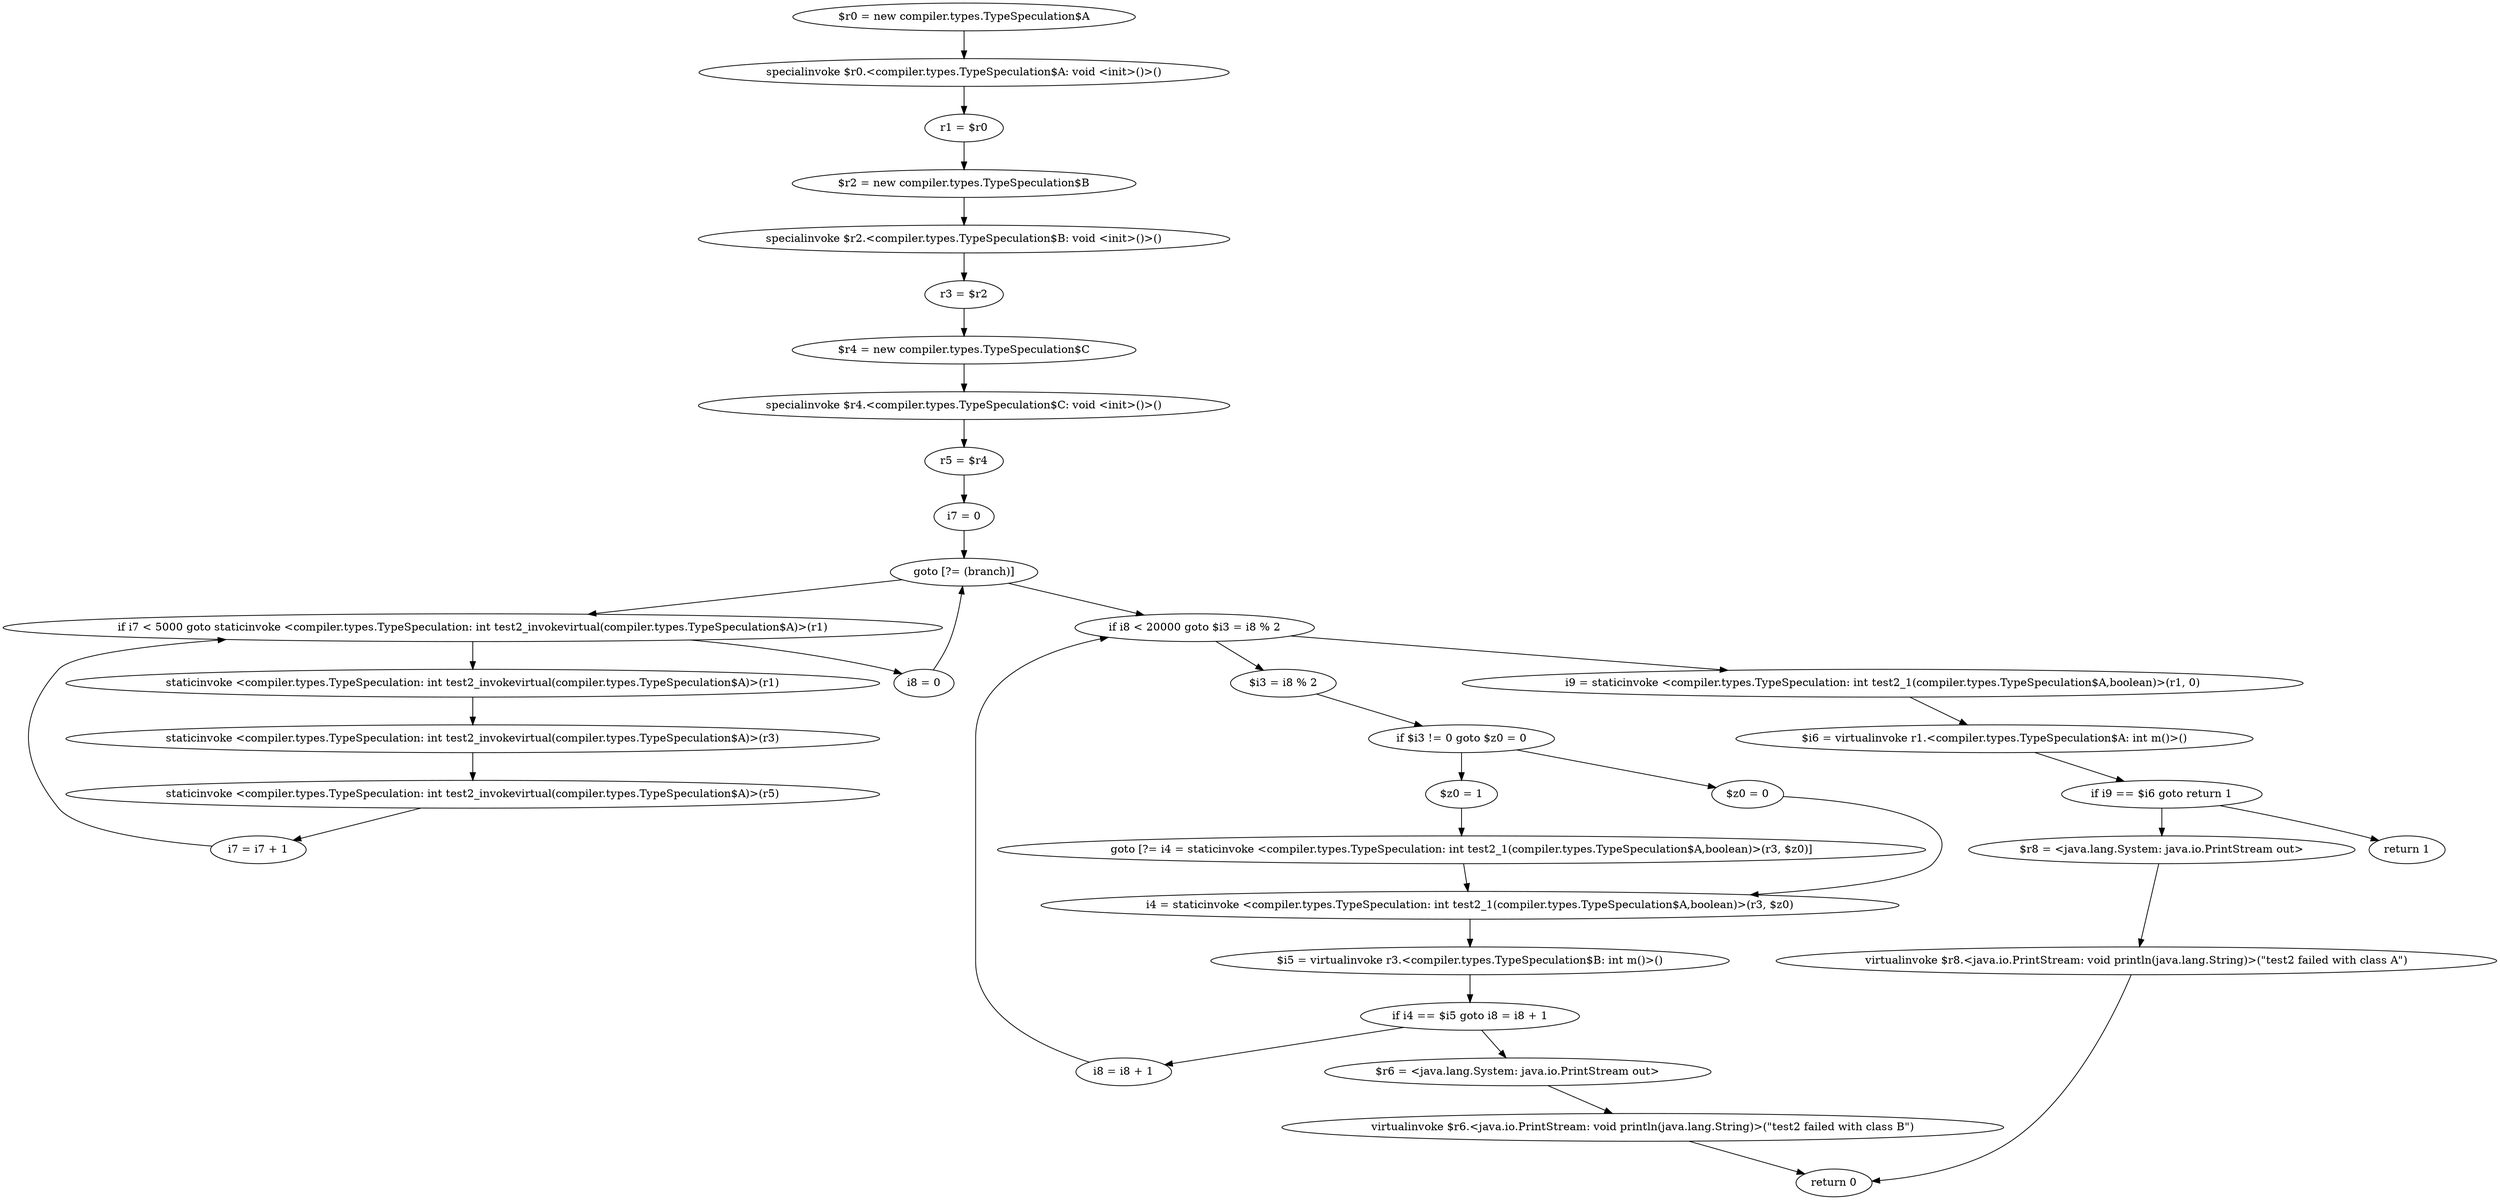 digraph "unitGraph" {
    "$r0 = new compiler.types.TypeSpeculation$A"
    "specialinvoke $r0.<compiler.types.TypeSpeculation$A: void <init>()>()"
    "r1 = $r0"
    "$r2 = new compiler.types.TypeSpeculation$B"
    "specialinvoke $r2.<compiler.types.TypeSpeculation$B: void <init>()>()"
    "r3 = $r2"
    "$r4 = new compiler.types.TypeSpeculation$C"
    "specialinvoke $r4.<compiler.types.TypeSpeculation$C: void <init>()>()"
    "r5 = $r4"
    "i7 = 0"
    "goto [?= (branch)]"
    "staticinvoke <compiler.types.TypeSpeculation: int test2_invokevirtual(compiler.types.TypeSpeculation$A)>(r1)"
    "staticinvoke <compiler.types.TypeSpeculation: int test2_invokevirtual(compiler.types.TypeSpeculation$A)>(r3)"
    "staticinvoke <compiler.types.TypeSpeculation: int test2_invokevirtual(compiler.types.TypeSpeculation$A)>(r5)"
    "i7 = i7 + 1"
    "if i7 < 5000 goto staticinvoke <compiler.types.TypeSpeculation: int test2_invokevirtual(compiler.types.TypeSpeculation$A)>(r1)"
    "i8 = 0"
    "$i3 = i8 % 2"
    "if $i3 != 0 goto $z0 = 0"
    "$z0 = 1"
    "goto [?= i4 = staticinvoke <compiler.types.TypeSpeculation: int test2_1(compiler.types.TypeSpeculation$A,boolean)>(r3, $z0)]"
    "$z0 = 0"
    "i4 = staticinvoke <compiler.types.TypeSpeculation: int test2_1(compiler.types.TypeSpeculation$A,boolean)>(r3, $z0)"
    "$i5 = virtualinvoke r3.<compiler.types.TypeSpeculation$B: int m()>()"
    "if i4 == $i5 goto i8 = i8 + 1"
    "$r6 = <java.lang.System: java.io.PrintStream out>"
    "virtualinvoke $r6.<java.io.PrintStream: void println(java.lang.String)>(\"test2 failed with class B\")"
    "return 0"
    "i8 = i8 + 1"
    "if i8 < 20000 goto $i3 = i8 % 2"
    "i9 = staticinvoke <compiler.types.TypeSpeculation: int test2_1(compiler.types.TypeSpeculation$A,boolean)>(r1, 0)"
    "$i6 = virtualinvoke r1.<compiler.types.TypeSpeculation$A: int m()>()"
    "if i9 == $i6 goto return 1"
    "$r8 = <java.lang.System: java.io.PrintStream out>"
    "virtualinvoke $r8.<java.io.PrintStream: void println(java.lang.String)>(\"test2 failed with class A\")"
    "return 1"
    "$r0 = new compiler.types.TypeSpeculation$A"->"specialinvoke $r0.<compiler.types.TypeSpeculation$A: void <init>()>()";
    "specialinvoke $r0.<compiler.types.TypeSpeculation$A: void <init>()>()"->"r1 = $r0";
    "r1 = $r0"->"$r2 = new compiler.types.TypeSpeculation$B";
    "$r2 = new compiler.types.TypeSpeculation$B"->"specialinvoke $r2.<compiler.types.TypeSpeculation$B: void <init>()>()";
    "specialinvoke $r2.<compiler.types.TypeSpeculation$B: void <init>()>()"->"r3 = $r2";
    "r3 = $r2"->"$r4 = new compiler.types.TypeSpeculation$C";
    "$r4 = new compiler.types.TypeSpeculation$C"->"specialinvoke $r4.<compiler.types.TypeSpeculation$C: void <init>()>()";
    "specialinvoke $r4.<compiler.types.TypeSpeculation$C: void <init>()>()"->"r5 = $r4";
    "r5 = $r4"->"i7 = 0";
    "i7 = 0"->"goto [?= (branch)]";
    "goto [?= (branch)]"->"if i7 < 5000 goto staticinvoke <compiler.types.TypeSpeculation: int test2_invokevirtual(compiler.types.TypeSpeculation$A)>(r1)";
    "staticinvoke <compiler.types.TypeSpeculation: int test2_invokevirtual(compiler.types.TypeSpeculation$A)>(r1)"->"staticinvoke <compiler.types.TypeSpeculation: int test2_invokevirtual(compiler.types.TypeSpeculation$A)>(r3)";
    "staticinvoke <compiler.types.TypeSpeculation: int test2_invokevirtual(compiler.types.TypeSpeculation$A)>(r3)"->"staticinvoke <compiler.types.TypeSpeculation: int test2_invokevirtual(compiler.types.TypeSpeculation$A)>(r5)";
    "staticinvoke <compiler.types.TypeSpeculation: int test2_invokevirtual(compiler.types.TypeSpeculation$A)>(r5)"->"i7 = i7 + 1";
    "i7 = i7 + 1"->"if i7 < 5000 goto staticinvoke <compiler.types.TypeSpeculation: int test2_invokevirtual(compiler.types.TypeSpeculation$A)>(r1)";
    "if i7 < 5000 goto staticinvoke <compiler.types.TypeSpeculation: int test2_invokevirtual(compiler.types.TypeSpeculation$A)>(r1)"->"i8 = 0";
    "if i7 < 5000 goto staticinvoke <compiler.types.TypeSpeculation: int test2_invokevirtual(compiler.types.TypeSpeculation$A)>(r1)"->"staticinvoke <compiler.types.TypeSpeculation: int test2_invokevirtual(compiler.types.TypeSpeculation$A)>(r1)";
    "i8 = 0"->"goto [?= (branch)]";
    "goto [?= (branch)]"->"if i8 < 20000 goto $i3 = i8 % 2";
    "$i3 = i8 % 2"->"if $i3 != 0 goto $z0 = 0";
    "if $i3 != 0 goto $z0 = 0"->"$z0 = 1";
    "if $i3 != 0 goto $z0 = 0"->"$z0 = 0";
    "$z0 = 1"->"goto [?= i4 = staticinvoke <compiler.types.TypeSpeculation: int test2_1(compiler.types.TypeSpeculation$A,boolean)>(r3, $z0)]";
    "goto [?= i4 = staticinvoke <compiler.types.TypeSpeculation: int test2_1(compiler.types.TypeSpeculation$A,boolean)>(r3, $z0)]"->"i4 = staticinvoke <compiler.types.TypeSpeculation: int test2_1(compiler.types.TypeSpeculation$A,boolean)>(r3, $z0)";
    "$z0 = 0"->"i4 = staticinvoke <compiler.types.TypeSpeculation: int test2_1(compiler.types.TypeSpeculation$A,boolean)>(r3, $z0)";
    "i4 = staticinvoke <compiler.types.TypeSpeculation: int test2_1(compiler.types.TypeSpeculation$A,boolean)>(r3, $z0)"->"$i5 = virtualinvoke r3.<compiler.types.TypeSpeculation$B: int m()>()";
    "$i5 = virtualinvoke r3.<compiler.types.TypeSpeculation$B: int m()>()"->"if i4 == $i5 goto i8 = i8 + 1";
    "if i4 == $i5 goto i8 = i8 + 1"->"$r6 = <java.lang.System: java.io.PrintStream out>";
    "if i4 == $i5 goto i8 = i8 + 1"->"i8 = i8 + 1";
    "$r6 = <java.lang.System: java.io.PrintStream out>"->"virtualinvoke $r6.<java.io.PrintStream: void println(java.lang.String)>(\"test2 failed with class B\")";
    "virtualinvoke $r6.<java.io.PrintStream: void println(java.lang.String)>(\"test2 failed with class B\")"->"return 0";
    "i8 = i8 + 1"->"if i8 < 20000 goto $i3 = i8 % 2";
    "if i8 < 20000 goto $i3 = i8 % 2"->"i9 = staticinvoke <compiler.types.TypeSpeculation: int test2_1(compiler.types.TypeSpeculation$A,boolean)>(r1, 0)";
    "if i8 < 20000 goto $i3 = i8 % 2"->"$i3 = i8 % 2";
    "i9 = staticinvoke <compiler.types.TypeSpeculation: int test2_1(compiler.types.TypeSpeculation$A,boolean)>(r1, 0)"->"$i6 = virtualinvoke r1.<compiler.types.TypeSpeculation$A: int m()>()";
    "$i6 = virtualinvoke r1.<compiler.types.TypeSpeculation$A: int m()>()"->"if i9 == $i6 goto return 1";
    "if i9 == $i6 goto return 1"->"$r8 = <java.lang.System: java.io.PrintStream out>";
    "if i9 == $i6 goto return 1"->"return 1";
    "$r8 = <java.lang.System: java.io.PrintStream out>"->"virtualinvoke $r8.<java.io.PrintStream: void println(java.lang.String)>(\"test2 failed with class A\")";
    "virtualinvoke $r8.<java.io.PrintStream: void println(java.lang.String)>(\"test2 failed with class A\")"->"return 0";
}
